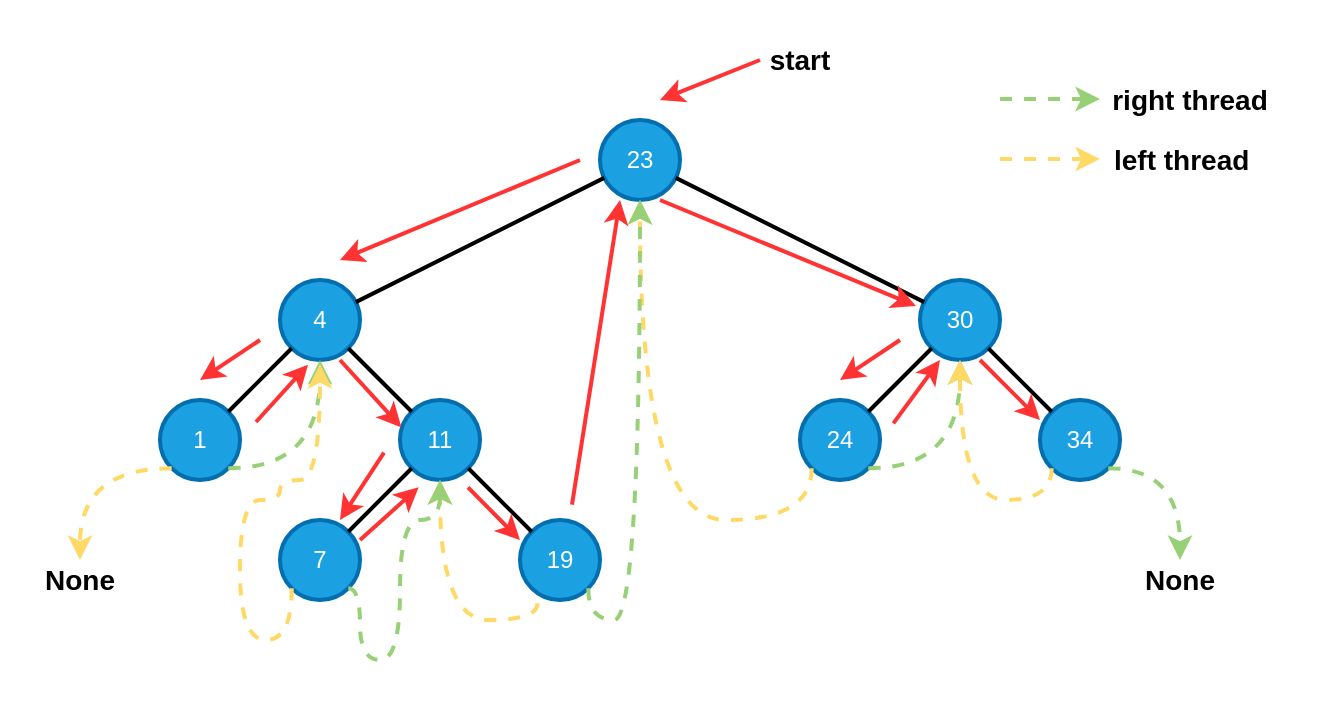 <mxfile pages="3">
    <diagram id="6hGFLwfOUW9BJ-s0fimq" name="preorder">
        <mxGraphModel dx="1300" dy="645" grid="1" gridSize="10" guides="1" tooltips="1" connect="1" arrows="1" fold="1" page="1" pageScale="1" pageWidth="827" pageHeight="1169" math="0" shadow="0">
            <root>
                <mxCell id="0"/>
                <mxCell id="1" parent="0"/>
                <mxCell id="sGiyDkPEtkX1DoTTnSUV-36" value="" style="rounded=0;whiteSpace=wrap;html=1;strokeColor=none;fillColor=#FFFFFF;" parent="1" vertex="1">
                    <mxGeometry x="20" y="40" width="660" height="360" as="geometry"/>
                </mxCell>
                <mxCell id="2" value="23" style="ellipse;whiteSpace=wrap;html=1;aspect=fixed;strokeColor=#006EAF;strokeWidth=2;fillColor=#1ba1e2;fontColor=#ffffff;" parent="1" vertex="1">
                    <mxGeometry x="320" y="100" width="40" height="40" as="geometry"/>
                </mxCell>
                <mxCell id="3" value="4&lt;span style=&quot;color: rgba(0 , 0 , 0 , 0) ; font-family: monospace ; font-size: 0px&quot;&gt;%3CmxGraphModel%3E%3Croot%3E%3CmxCell%20id%3D%220%22%2F%3E%3CmxCell%20id%3D%221%22%20parent%3D%220%22%2F%3E%3CmxCell%20id%3D%222%22%20value%3D%2223%22%20style%3D%22ellipse%3BwhiteSpace%3Dwrap%3Bhtml%3D1%3Baspect%3Dfixed%3BstrokeColor%3D%23006EAF%3BstrokeWidth%3D2%3BfillColor%3D%231ba1e2%3BfontColor%3D%23ffffff%3B%22%20vertex%3D%221%22%20parent%3D%221%22%3E%3CmxGeometry%20x%3D%22320%22%20y%3D%22120%22%20width%3D%2240%22%20height%3D%2240%22%20as%3D%22geometry%22%2F%3E%3C%2FmxCell%3E%3C%2Froot%3E%3C%2FmxGraphModel%3E&lt;/span&gt;" style="ellipse;whiteSpace=wrap;html=1;aspect=fixed;strokeColor=#006EAF;strokeWidth=2;fillColor=#1ba1e2;fontColor=#ffffff;" parent="1" vertex="1">
                    <mxGeometry x="160" y="180" width="40" height="40" as="geometry"/>
                </mxCell>
                <mxCell id="4" value="30" style="ellipse;whiteSpace=wrap;html=1;aspect=fixed;strokeColor=#006EAF;strokeWidth=2;fillColor=#1ba1e2;fontColor=#ffffff;" parent="1" vertex="1">
                    <mxGeometry x="480" y="180" width="40" height="40" as="geometry"/>
                </mxCell>
                <mxCell id="5" value="1" style="ellipse;whiteSpace=wrap;html=1;aspect=fixed;strokeColor=#006EAF;strokeWidth=2;fillColor=#1ba1e2;fontColor=#ffffff;" parent="1" vertex="1">
                    <mxGeometry x="100" y="240" width="40" height="40" as="geometry"/>
                </mxCell>
                <mxCell id="6" value="11" style="ellipse;whiteSpace=wrap;html=1;aspect=fixed;strokeColor=#006EAF;strokeWidth=2;fillColor=#1ba1e2;fontColor=#ffffff;" parent="1" vertex="1">
                    <mxGeometry x="220" y="240" width="40" height="40" as="geometry"/>
                </mxCell>
                <mxCell id="7" value="24" style="ellipse;whiteSpace=wrap;html=1;aspect=fixed;strokeColor=#006EAF;strokeWidth=2;fillColor=#1ba1e2;fontColor=#ffffff;" parent="1" vertex="1">
                    <mxGeometry x="420" y="240" width="40" height="40" as="geometry"/>
                </mxCell>
                <mxCell id="8" value="34" style="ellipse;whiteSpace=wrap;html=1;aspect=fixed;strokeColor=#006EAF;strokeWidth=2;fillColor=#1ba1e2;fontColor=#ffffff;" parent="1" vertex="1">
                    <mxGeometry x="540" y="240" width="40" height="40" as="geometry"/>
                </mxCell>
                <mxCell id="9" value="" style="endArrow=none;html=1;strokeColor=#000000;strokeWidth=2;" parent="1" source="3" target="2" edge="1">
                    <mxGeometry width="50" height="50" relative="1" as="geometry">
                        <mxPoint x="400" y="510" as="sourcePoint"/>
                        <mxPoint x="450" y="460" as="targetPoint"/>
                    </mxGeometry>
                </mxCell>
                <mxCell id="10" value="" style="endArrow=none;html=1;strokeColor=#000000;strokeWidth=2;" parent="1" source="4" target="2" edge="1">
                    <mxGeometry width="50" height="50" relative="1" as="geometry">
                        <mxPoint x="244.142" y="195.858" as="sourcePoint"/>
                        <mxPoint x="335.858" y="144.142" as="targetPoint"/>
                    </mxGeometry>
                </mxCell>
                <mxCell id="11" value="" style="endArrow=none;html=1;strokeColor=#000000;strokeWidth=2;" parent="1" source="3" target="5" edge="1">
                    <mxGeometry width="50" height="50" relative="1" as="geometry">
                        <mxPoint x="214.142" y="205.858" as="sourcePoint"/>
                        <mxPoint x="90" y="220" as="targetPoint"/>
                    </mxGeometry>
                </mxCell>
                <mxCell id="12" value="" style="endArrow=none;html=1;strokeColor=#000000;strokeWidth=2;" parent="1" source="6" target="3" edge="1">
                    <mxGeometry width="50" height="50" relative="1" as="geometry">
                        <mxPoint x="224.142" y="215.858" as="sourcePoint"/>
                        <mxPoint x="315.858" y="164.142" as="targetPoint"/>
                    </mxGeometry>
                </mxCell>
                <mxCell id="13" value="" style="endArrow=none;html=1;strokeColor=#000000;strokeWidth=2;" parent="1" source="7" target="4" edge="1">
                    <mxGeometry width="50" height="50" relative="1" as="geometry">
                        <mxPoint x="314.142" y="225.858" as="sourcePoint"/>
                        <mxPoint x="405.858" y="174.142" as="targetPoint"/>
                    </mxGeometry>
                </mxCell>
                <mxCell id="14" value="" style="endArrow=none;html=1;strokeColor=#000000;strokeWidth=2;" parent="1" source="8" target="4" edge="1">
                    <mxGeometry width="50" height="50" relative="1" as="geometry">
                        <mxPoint x="324.142" y="235.858" as="sourcePoint"/>
                        <mxPoint x="415.858" y="184.142" as="targetPoint"/>
                    </mxGeometry>
                </mxCell>
                <mxCell id="15" value="" style="endArrow=classic;html=1;curved=1;strokeColor=#97D077;strokeWidth=2;dashed=1;exitX=1;exitY=1;exitDx=0;exitDy=0;entryX=0.5;entryY=1;entryDx=0;entryDy=0;edgeStyle=orthogonalEdgeStyle;" parent="1" source="5" target="3" edge="1">
                    <mxGeometry width="50" height="50" relative="1" as="geometry">
                        <mxPoint x="350" y="530" as="sourcePoint"/>
                        <mxPoint x="400" y="480" as="targetPoint"/>
                    </mxGeometry>
                </mxCell>
                <mxCell id="16" value="" style="endArrow=classic;html=1;curved=1;strokeColor=#97D077;strokeWidth=2;dashed=1;exitX=1;exitY=1;exitDx=0;exitDy=0;edgeStyle=orthogonalEdgeStyle;" parent="1" source="7" target="4" edge="1">
                    <mxGeometry width="50" height="50" relative="1" as="geometry">
                        <mxPoint x="244.142" y="304.142" as="sourcePoint"/>
                        <mxPoint x="290" y="250" as="targetPoint"/>
                    </mxGeometry>
                </mxCell>
                <mxCell id="17" value="" style="endArrow=classic;html=1;curved=1;strokeColor=#97D077;strokeWidth=2;dashed=1;exitX=1;exitY=1;exitDx=0;exitDy=0;edgeStyle=orthogonalEdgeStyle;entryX=0.5;entryY=0;entryDx=0;entryDy=0;" parent="1" source="8" target="18" edge="1">
                    <mxGeometry width="50" height="50" relative="1" as="geometry">
                        <mxPoint x="254.142" y="314.142" as="sourcePoint"/>
                        <mxPoint x="640" y="220" as="targetPoint"/>
                    </mxGeometry>
                </mxCell>
                <mxCell id="18" value="&lt;font color=&quot;#000000&quot; style=&quot;font-size: 14px&quot;&gt;&lt;b&gt;None&lt;/b&gt;&lt;/font&gt;" style="text;html=1;strokeColor=none;fillColor=none;align=center;verticalAlign=middle;whiteSpace=wrap;rounded=0;" parent="1" vertex="1">
                    <mxGeometry x="590" y="320" width="40" height="20" as="geometry"/>
                </mxCell>
                <mxCell id="19" value="" style="endArrow=classic;html=1;dashed=1;strokeColor=#97D077;strokeWidth=2;" parent="1" edge="1">
                    <mxGeometry width="50" height="50" relative="1" as="geometry">
                        <mxPoint x="520" y="89.5" as="sourcePoint"/>
                        <mxPoint x="570" y="89.5" as="targetPoint"/>
                    </mxGeometry>
                </mxCell>
                <mxCell id="20" value="&lt;font color=&quot;#000000&quot; style=&quot;font-size: 14px&quot;&gt;&lt;b&gt;right thread&lt;/b&gt;&lt;/font&gt;" style="text;html=1;strokeColor=none;fillColor=none;align=center;verticalAlign=middle;whiteSpace=wrap;rounded=0;" parent="1" vertex="1">
                    <mxGeometry x="570" y="80" width="90" height="20" as="geometry"/>
                </mxCell>
                <mxCell id="21" value="" style="endArrow=classic;html=1;dashed=1;strokeColor=#FFD966;strokeWidth=2;" parent="1" edge="1">
                    <mxGeometry width="50" height="50" relative="1" as="geometry">
                        <mxPoint x="520" y="119.5" as="sourcePoint"/>
                        <mxPoint x="570" y="119.5" as="targetPoint"/>
                    </mxGeometry>
                </mxCell>
                <mxCell id="22" value="&lt;font color=&quot;#000000&quot; style=&quot;font-size: 14px&quot;&gt;&lt;b&gt;left thread&lt;/b&gt;&lt;/font&gt;" style="text;html=1;strokeColor=none;fillColor=none;align=left;verticalAlign=middle;whiteSpace=wrap;rounded=0;" parent="1" vertex="1">
                    <mxGeometry x="575" y="110" width="90" height="20" as="geometry"/>
                </mxCell>
                <mxCell id="23" value="" style="endArrow=classic;html=1;curved=1;strokeColor=#FFD966;strokeWidth=2;dashed=1;exitX=0;exitY=1;exitDx=0;exitDy=0;entryX=0.5;entryY=1;entryDx=0;entryDy=0;edgeStyle=orthogonalEdgeStyle;" parent="1" source="7" target="2" edge="1">
                    <mxGeometry width="50" height="50" relative="1" as="geometry">
                        <mxPoint x="275.858" y="284.142" as="sourcePoint"/>
                        <mxPoint x="230" y="230" as="targetPoint"/>
                        <Array as="points">
                            <mxPoint x="426" y="300"/>
                            <mxPoint x="340" y="300"/>
                        </Array>
                    </mxGeometry>
                </mxCell>
                <mxCell id="24" value="" style="endArrow=classic;html=1;curved=1;strokeColor=#FFD966;strokeWidth=2;dashed=1;exitX=0;exitY=1;exitDx=0;exitDy=0;entryX=0.5;entryY=1;entryDx=0;entryDy=0;edgeStyle=orthogonalEdgeStyle;" parent="1" source="8" target="4" edge="1">
                    <mxGeometry width="50" height="50" relative="1" as="geometry">
                        <mxPoint x="325.858" y="294.142" as="sourcePoint"/>
                        <mxPoint x="280" y="240" as="targetPoint"/>
                        <Array as="points">
                            <mxPoint x="546" y="290"/>
                            <mxPoint x="500" y="290"/>
                        </Array>
                    </mxGeometry>
                </mxCell>
                <mxCell id="25" value="" style="endArrow=classic;html=1;curved=1;strokeColor=#FFD966;strokeWidth=2;dashed=1;exitX=0;exitY=1;exitDx=0;exitDy=0;edgeStyle=orthogonalEdgeStyle;entryX=0.5;entryY=0;entryDx=0;entryDy=0;" parent="1" source="5" target="26" edge="1">
                    <mxGeometry width="50" height="50" relative="1" as="geometry">
                        <mxPoint x="255.858" y="304.142" as="sourcePoint"/>
                        <mxPoint x="60" y="310" as="targetPoint"/>
                    </mxGeometry>
                </mxCell>
                <mxCell id="26" value="&lt;font color=&quot;#000000&quot; style=&quot;font-size: 14px&quot;&gt;&lt;b&gt;None&lt;/b&gt;&lt;/font&gt;" style="text;html=1;strokeColor=none;fillColor=none;align=center;verticalAlign=middle;whiteSpace=wrap;rounded=0;" parent="1" vertex="1">
                    <mxGeometry x="40" y="320" width="40" height="20" as="geometry"/>
                </mxCell>
                <mxCell id="27" value="19" style="ellipse;whiteSpace=wrap;html=1;aspect=fixed;strokeColor=#006EAF;strokeWidth=2;fillColor=#1ba1e2;fontColor=#ffffff;" parent="1" vertex="1">
                    <mxGeometry x="280" y="300" width="40" height="40" as="geometry"/>
                </mxCell>
                <mxCell id="28" value="" style="endArrow=classic;html=1;curved=1;strokeColor=#97D077;strokeWidth=2;dashed=1;exitX=1;exitY=1;exitDx=0;exitDy=0;edgeStyle=orthogonalEdgeStyle;" parent="1" source="27" edge="1">
                    <mxGeometry width="50" height="50" relative="1" as="geometry">
                        <mxPoint x="264.142" y="284.142" as="sourcePoint"/>
                        <mxPoint x="340" y="140" as="targetPoint"/>
                        <Array as="points">
                            <mxPoint x="314" y="350"/>
                            <mxPoint x="340" y="350"/>
                        </Array>
                    </mxGeometry>
                </mxCell>
                <mxCell id="29" value="" style="endArrow=classic;html=1;curved=1;strokeColor=#FFD966;strokeWidth=2;dashed=1;exitX=0.217;exitY=1.042;exitDx=0;exitDy=0;entryX=0.5;entryY=1;entryDx=0;entryDy=0;edgeStyle=orthogonalEdgeStyle;exitPerimeter=0;" parent="1" source="27" target="6" edge="1">
                    <mxGeometry width="50" height="50" relative="1" as="geometry">
                        <mxPoint x="235.858" y="284.142" as="sourcePoint"/>
                        <mxPoint x="190" y="230" as="targetPoint"/>
                        <Array as="points">
                            <mxPoint x="289" y="350"/>
                            <mxPoint x="240" y="350"/>
                        </Array>
                    </mxGeometry>
                </mxCell>
                <mxCell id="30" value="" style="endArrow=none;html=1;strokeColor=#000000;strokeWidth=2;" parent="1" source="6" target="27" edge="1">
                    <mxGeometry width="50" height="50" relative="1" as="geometry">
                        <mxPoint x="235.858" y="255.858" as="sourcePoint"/>
                        <mxPoint x="204.142" y="224.142" as="targetPoint"/>
                    </mxGeometry>
                </mxCell>
                <mxCell id="31" value="7" style="ellipse;whiteSpace=wrap;html=1;aspect=fixed;strokeColor=#006EAF;strokeWidth=2;fillColor=#1ba1e2;fontColor=#ffffff;" parent="1" vertex="1">
                    <mxGeometry x="160" y="300" width="40" height="40" as="geometry"/>
                </mxCell>
                <mxCell id="32" value="" style="endArrow=classic;html=1;curved=1;strokeColor=#FFD966;strokeWidth=2;dashed=1;exitX=0;exitY=1;exitDx=0;exitDy=0;edgeStyle=orthogonalEdgeStyle;" parent="1" source="31" edge="1">
                    <mxGeometry width="50" height="50" relative="1" as="geometry">
                        <mxPoint x="288.68" y="341.68" as="sourcePoint"/>
                        <mxPoint x="180" y="222" as="targetPoint"/>
                        <Array as="points">
                            <mxPoint x="166" y="360"/>
                            <mxPoint x="140" y="360"/>
                            <mxPoint x="140" y="290"/>
                            <mxPoint x="160" y="290"/>
                            <mxPoint x="160" y="280"/>
                            <mxPoint x="180" y="280"/>
                        </Array>
                    </mxGeometry>
                </mxCell>
                <mxCell id="33" value="" style="endArrow=classic;html=1;curved=1;strokeColor=#97D077;strokeWidth=2;dashed=1;exitX=1;exitY=1;exitDx=0;exitDy=0;edgeStyle=orthogonalEdgeStyle;entryX=0.5;entryY=1;entryDx=0;entryDy=0;" parent="1" source="31" target="6" edge="1">
                    <mxGeometry width="50" height="50" relative="1" as="geometry">
                        <mxPoint x="314.142" y="334.142" as="sourcePoint"/>
                        <mxPoint x="350" y="150" as="targetPoint"/>
                        <Array as="points">
                            <mxPoint x="200" y="334"/>
                            <mxPoint x="200" y="370"/>
                            <mxPoint x="220" y="370"/>
                            <mxPoint x="220" y="300"/>
                            <mxPoint x="240" y="300"/>
                        </Array>
                    </mxGeometry>
                </mxCell>
                <mxCell id="34" value="" style="endArrow=none;html=1;strokeColor=#000000;strokeWidth=2;" parent="1" source="6" target="31" edge="1">
                    <mxGeometry width="50" height="50" relative="1" as="geometry">
                        <mxPoint x="200" y="270" as="sourcePoint"/>
                        <mxPoint x="204.142" y="224.142" as="targetPoint"/>
                    </mxGeometry>
                </mxCell>
                <mxCell id="35" value="" style="endArrow=classic;html=1;strokeColor=#FF3333;strokeWidth=2;exitX=0;exitY=0.5;exitDx=0;exitDy=0;" parent="1" source="36" edge="1">
                    <mxGeometry width="50" height="50" relative="1" as="geometry">
                        <mxPoint x="390" y="70" as="sourcePoint"/>
                        <mxPoint x="350" y="90" as="targetPoint"/>
                    </mxGeometry>
                </mxCell>
                <mxCell id="36" value="&lt;font color=&quot;#000000&quot; style=&quot;font-size: 14px&quot;&gt;&lt;b&gt;start&lt;/b&gt;&lt;/font&gt;" style="text;html=1;strokeColor=none;fillColor=none;align=center;verticalAlign=middle;whiteSpace=wrap;rounded=0;" parent="1" vertex="1">
                    <mxGeometry x="400" y="60" width="40" height="20" as="geometry"/>
                </mxCell>
                <mxCell id="7HwnwfmsnIQoOUfA2xQv-36" value="" style="endArrow=classic;html=1;strokeColor=#FF3333;strokeWidth=2;" parent="1" edge="1">
                    <mxGeometry width="50" height="50" relative="1" as="geometry">
                        <mxPoint x="310" y="120" as="sourcePoint"/>
                        <mxPoint x="190" y="170" as="targetPoint"/>
                    </mxGeometry>
                </mxCell>
                <mxCell id="7HwnwfmsnIQoOUfA2xQv-37" value="" style="endArrow=classic;html=1;strokeColor=#FF3333;strokeWidth=2;" parent="1" edge="1">
                    <mxGeometry width="50" height="50" relative="1" as="geometry">
                        <mxPoint x="150" y="210" as="sourcePoint"/>
                        <mxPoint x="120" y="230" as="targetPoint"/>
                    </mxGeometry>
                </mxCell>
                <mxCell id="7HwnwfmsnIQoOUfA2xQv-38" value="" style="endArrow=classic;html=1;strokeColor=#FF3333;strokeWidth=2;exitX=1.2;exitY=0.275;exitDx=0;exitDy=0;exitPerimeter=0;entryX=0.35;entryY=1.058;entryDx=0;entryDy=0;entryPerimeter=0;" parent="1" source="5" target="3" edge="1">
                    <mxGeometry width="50" height="50" relative="1" as="geometry">
                        <mxPoint x="160" y="220" as="sourcePoint"/>
                        <mxPoint x="130" y="240" as="targetPoint"/>
                    </mxGeometry>
                </mxCell>
                <mxCell id="7HwnwfmsnIQoOUfA2xQv-39" value="" style="endArrow=classic;html=1;strokeColor=#FF3333;strokeWidth=2;entryX=0.017;entryY=0.342;entryDx=0;entryDy=0;entryPerimeter=0;" parent="1" target="6" edge="1">
                    <mxGeometry width="50" height="50" relative="1" as="geometry">
                        <mxPoint x="190" y="220" as="sourcePoint"/>
                        <mxPoint x="184" y="232.32" as="targetPoint"/>
                    </mxGeometry>
                </mxCell>
                <mxCell id="7HwnwfmsnIQoOUfA2xQv-40" value="" style="endArrow=classic;html=1;strokeColor=#FF3333;strokeWidth=2;exitX=-0.2;exitY=0.658;exitDx=0;exitDy=0;exitPerimeter=0;" parent="1" source="6" edge="1">
                    <mxGeometry width="50" height="50" relative="1" as="geometry">
                        <mxPoint x="200" y="230" as="sourcePoint"/>
                        <mxPoint x="190" y="300" as="targetPoint"/>
                    </mxGeometry>
                </mxCell>
                <mxCell id="7HwnwfmsnIQoOUfA2xQv-41" value="" style="endArrow=classic;html=1;strokeColor=#FF3333;strokeWidth=2;entryX=0.233;entryY=1.092;entryDx=0;entryDy=0;entryPerimeter=0;" parent="1" target="6" edge="1">
                    <mxGeometry width="50" height="50" relative="1" as="geometry">
                        <mxPoint x="200" y="310" as="sourcePoint"/>
                        <mxPoint x="240.68" y="273.68" as="targetPoint"/>
                    </mxGeometry>
                </mxCell>
                <mxCell id="7HwnwfmsnIQoOUfA2xQv-42" value="" style="endArrow=classic;html=1;strokeColor=#FF3333;strokeWidth=2;exitX=0.85;exitY=1.092;exitDx=0;exitDy=0;exitPerimeter=0;" parent="1" source="6" edge="1">
                    <mxGeometry width="50" height="50" relative="1" as="geometry">
                        <mxPoint x="210" y="320" as="sourcePoint"/>
                        <mxPoint x="280" y="310" as="targetPoint"/>
                    </mxGeometry>
                </mxCell>
                <mxCell id="7HwnwfmsnIQoOUfA2xQv-43" value="" style="endArrow=classic;html=1;strokeColor=#FF3333;strokeWidth=2;exitX=0.65;exitY=-0.192;exitDx=0;exitDy=0;exitPerimeter=0;" parent="1" source="27" edge="1">
                    <mxGeometry width="50" height="50" relative="1" as="geometry">
                        <mxPoint x="264" y="293.68" as="sourcePoint"/>
                        <mxPoint x="330" y="140" as="targetPoint"/>
                    </mxGeometry>
                </mxCell>
                <mxCell id="7HwnwfmsnIQoOUfA2xQv-44" value="" style="endArrow=classic;html=1;strokeColor=#FF3333;strokeWidth=2;entryX=-0.05;entryY=0.325;entryDx=0;entryDy=0;entryPerimeter=0;" parent="1" target="4" edge="1">
                    <mxGeometry width="50" height="50" relative="1" as="geometry">
                        <mxPoint x="350" y="140" as="sourcePoint"/>
                        <mxPoint x="340" y="150" as="targetPoint"/>
                    </mxGeometry>
                </mxCell>
                <mxCell id="7HwnwfmsnIQoOUfA2xQv-45" value="" style="endArrow=classic;html=1;strokeColor=#FF3333;strokeWidth=2;" parent="1" edge="1">
                    <mxGeometry width="50" height="50" relative="1" as="geometry">
                        <mxPoint x="470" y="210" as="sourcePoint"/>
                        <mxPoint x="440" y="230" as="targetPoint"/>
                    </mxGeometry>
                </mxCell>
                <mxCell id="7HwnwfmsnIQoOUfA2xQv-46" value="" style="endArrow=classic;html=1;strokeColor=#FF3333;strokeWidth=2;exitX=1.167;exitY=0.292;exitDx=0;exitDy=0;exitPerimeter=0;" parent="1" source="7" edge="1">
                    <mxGeometry width="50" height="50" relative="1" as="geometry">
                        <mxPoint x="480" y="220" as="sourcePoint"/>
                        <mxPoint x="490" y="220" as="targetPoint"/>
                    </mxGeometry>
                </mxCell>
                <mxCell id="7HwnwfmsnIQoOUfA2xQv-47" value="" style="endArrow=classic;html=1;strokeColor=#FF3333;strokeWidth=2;" parent="1" edge="1">
                    <mxGeometry width="50" height="50" relative="1" as="geometry">
                        <mxPoint x="510" y="220" as="sourcePoint"/>
                        <mxPoint x="540" y="250" as="targetPoint"/>
                    </mxGeometry>
                </mxCell>
            </root>
        </mxGraphModel>
    </diagram>
    <diagram name="inorder" id="0YDMeE4fyLr2jHWQd76C">
        <mxGraphModel dx="1300" dy="645" grid="1" gridSize="10" guides="1" tooltips="1" connect="1" arrows="1" fold="1" page="1" pageScale="1" pageWidth="827" pageHeight="1169" math="0" shadow="0">
            <root>
                <mxCell id="OgeorejNmei4PzHGlxYu-0"/>
                <mxCell id="OgeorejNmei4PzHGlxYu-1" parent="OgeorejNmei4PzHGlxYu-0"/>
                <mxCell id="-o_-FGBcLicv71w04xkj-0" value="" style="rounded=0;whiteSpace=wrap;html=1;strokeColor=none;fillColor=#FFFFFF;" parent="OgeorejNmei4PzHGlxYu-1" vertex="1">
                    <mxGeometry x="20" y="40" width="660" height="360" as="geometry"/>
                </mxCell>
                <mxCell id="OgeorejNmei4PzHGlxYu-2" value="23" style="ellipse;whiteSpace=wrap;html=1;aspect=fixed;strokeColor=#006EAF;strokeWidth=2;fillColor=#1ba1e2;fontColor=#ffffff;" parent="OgeorejNmei4PzHGlxYu-1" vertex="1">
                    <mxGeometry x="320" y="100" width="40" height="40" as="geometry"/>
                </mxCell>
                <mxCell id="OgeorejNmei4PzHGlxYu-3" value="4&lt;span style=&quot;color: rgba(0 , 0 , 0 , 0) ; font-family: monospace ; font-size: 0px&quot;&gt;%3CmxGraphModel%3E%3Croot%3E%3CmxCell%20id%3D%220%22%2F%3E%3CmxCell%20id%3D%221%22%20parent%3D%220%22%2F%3E%3CmxCell%20id%3D%222%22%20value%3D%2223%22%20style%3D%22ellipse%3BwhiteSpace%3Dwrap%3Bhtml%3D1%3Baspect%3Dfixed%3BstrokeColor%3D%23006EAF%3BstrokeWidth%3D2%3BfillColor%3D%231ba1e2%3BfontColor%3D%23ffffff%3B%22%20vertex%3D%221%22%20parent%3D%221%22%3E%3CmxGeometry%20x%3D%22320%22%20y%3D%22120%22%20width%3D%2240%22%20height%3D%2240%22%20as%3D%22geometry%22%2F%3E%3C%2FmxCell%3E%3C%2Froot%3E%3C%2FmxGraphModel%3E&lt;/span&gt;" style="ellipse;whiteSpace=wrap;html=1;aspect=fixed;strokeColor=#006EAF;strokeWidth=2;fillColor=#1ba1e2;fontColor=#ffffff;" parent="OgeorejNmei4PzHGlxYu-1" vertex="1">
                    <mxGeometry x="160" y="180" width="40" height="40" as="geometry"/>
                </mxCell>
                <mxCell id="OgeorejNmei4PzHGlxYu-4" value="30" style="ellipse;whiteSpace=wrap;html=1;aspect=fixed;strokeColor=#006EAF;strokeWidth=2;fillColor=#1ba1e2;fontColor=#ffffff;" parent="OgeorejNmei4PzHGlxYu-1" vertex="1">
                    <mxGeometry x="480" y="180" width="40" height="40" as="geometry"/>
                </mxCell>
                <mxCell id="OgeorejNmei4PzHGlxYu-5" value="1" style="ellipse;whiteSpace=wrap;html=1;aspect=fixed;strokeColor=#006EAF;strokeWidth=2;fillColor=#1ba1e2;fontColor=#ffffff;" parent="OgeorejNmei4PzHGlxYu-1" vertex="1">
                    <mxGeometry x="100" y="240" width="40" height="40" as="geometry"/>
                </mxCell>
                <mxCell id="OgeorejNmei4PzHGlxYu-6" value="11" style="ellipse;whiteSpace=wrap;html=1;aspect=fixed;strokeColor=#006EAF;strokeWidth=2;fillColor=#1ba1e2;fontColor=#ffffff;" parent="OgeorejNmei4PzHGlxYu-1" vertex="1">
                    <mxGeometry x="220" y="240" width="40" height="40" as="geometry"/>
                </mxCell>
                <mxCell id="OgeorejNmei4PzHGlxYu-7" value="24" style="ellipse;whiteSpace=wrap;html=1;aspect=fixed;strokeColor=#006EAF;strokeWidth=2;fillColor=#1ba1e2;fontColor=#ffffff;" parent="OgeorejNmei4PzHGlxYu-1" vertex="1">
                    <mxGeometry x="420" y="240" width="40" height="40" as="geometry"/>
                </mxCell>
                <mxCell id="OgeorejNmei4PzHGlxYu-8" value="34" style="ellipse;whiteSpace=wrap;html=1;aspect=fixed;strokeColor=#006EAF;strokeWidth=2;fillColor=#1ba1e2;fontColor=#ffffff;" parent="OgeorejNmei4PzHGlxYu-1" vertex="1">
                    <mxGeometry x="540" y="240" width="40" height="40" as="geometry"/>
                </mxCell>
                <mxCell id="OgeorejNmei4PzHGlxYu-9" value="" style="endArrow=none;html=1;strokeColor=#000000;strokeWidth=2;" parent="OgeorejNmei4PzHGlxYu-1" source="OgeorejNmei4PzHGlxYu-3" target="OgeorejNmei4PzHGlxYu-2" edge="1">
                    <mxGeometry width="50" height="50" relative="1" as="geometry">
                        <mxPoint x="400" y="510" as="sourcePoint"/>
                        <mxPoint x="450" y="460" as="targetPoint"/>
                    </mxGeometry>
                </mxCell>
                <mxCell id="OgeorejNmei4PzHGlxYu-10" value="" style="endArrow=none;html=1;strokeColor=#000000;strokeWidth=2;" parent="OgeorejNmei4PzHGlxYu-1" source="OgeorejNmei4PzHGlxYu-4" target="OgeorejNmei4PzHGlxYu-2" edge="1">
                    <mxGeometry width="50" height="50" relative="1" as="geometry">
                        <mxPoint x="244.142" y="195.858" as="sourcePoint"/>
                        <mxPoint x="335.858" y="144.142" as="targetPoint"/>
                    </mxGeometry>
                </mxCell>
                <mxCell id="OgeorejNmei4PzHGlxYu-11" value="" style="endArrow=none;html=1;strokeColor=#000000;strokeWidth=2;exitX=0;exitY=1;exitDx=0;exitDy=0;entryX=1;entryY=0;entryDx=0;entryDy=0;" parent="OgeorejNmei4PzHGlxYu-1" source="OgeorejNmei4PzHGlxYu-3" target="OgeorejNmei4PzHGlxYu-5" edge="1">
                    <mxGeometry width="50" height="50" relative="1" as="geometry">
                        <mxPoint x="214.142" y="205.858" as="sourcePoint"/>
                        <mxPoint x="90" y="220" as="targetPoint"/>
                    </mxGeometry>
                </mxCell>
                <mxCell id="OgeorejNmei4PzHGlxYu-12" value="" style="endArrow=none;html=1;strokeColor=#000000;strokeWidth=2;entryX=1;entryY=1;entryDx=0;entryDy=0;exitX=0;exitY=0;exitDx=0;exitDy=0;" parent="OgeorejNmei4PzHGlxYu-1" source="OgeorejNmei4PzHGlxYu-6" target="OgeorejNmei4PzHGlxYu-3" edge="1">
                    <mxGeometry width="50" height="50" relative="1" as="geometry">
                        <mxPoint x="224.142" y="215.858" as="sourcePoint"/>
                        <mxPoint x="315.858" y="164.142" as="targetPoint"/>
                    </mxGeometry>
                </mxCell>
                <mxCell id="OgeorejNmei4PzHGlxYu-13" value="" style="endArrow=none;html=1;strokeColor=#000000;strokeWidth=2;" parent="OgeorejNmei4PzHGlxYu-1" source="OgeorejNmei4PzHGlxYu-7" target="OgeorejNmei4PzHGlxYu-4" edge="1">
                    <mxGeometry width="50" height="50" relative="1" as="geometry">
                        <mxPoint x="314.142" y="225.858" as="sourcePoint"/>
                        <mxPoint x="405.858" y="174.142" as="targetPoint"/>
                    </mxGeometry>
                </mxCell>
                <mxCell id="OgeorejNmei4PzHGlxYu-14" value="" style="endArrow=none;html=1;strokeColor=#000000;strokeWidth=2;" parent="OgeorejNmei4PzHGlxYu-1" source="OgeorejNmei4PzHGlxYu-8" target="OgeorejNmei4PzHGlxYu-4" edge="1">
                    <mxGeometry width="50" height="50" relative="1" as="geometry">
                        <mxPoint x="324.142" y="235.858" as="sourcePoint"/>
                        <mxPoint x="415.858" y="184.142" as="targetPoint"/>
                    </mxGeometry>
                </mxCell>
                <mxCell id="OgeorejNmei4PzHGlxYu-15" value="" style="endArrow=classic;html=1;curved=1;strokeColor=#97D077;strokeWidth=2;dashed=1;exitX=1;exitY=1;exitDx=0;exitDy=0;entryX=0.5;entryY=1;entryDx=0;entryDy=0;edgeStyle=orthogonalEdgeStyle;" parent="OgeorejNmei4PzHGlxYu-1" source="OgeorejNmei4PzHGlxYu-5" target="OgeorejNmei4PzHGlxYu-3" edge="1">
                    <mxGeometry width="50" height="50" relative="1" as="geometry">
                        <mxPoint x="350" y="530" as="sourcePoint"/>
                        <mxPoint x="400" y="480" as="targetPoint"/>
                    </mxGeometry>
                </mxCell>
                <mxCell id="OgeorejNmei4PzHGlxYu-16" value="" style="endArrow=classic;html=1;curved=1;strokeColor=#97D077;strokeWidth=2;dashed=1;exitX=1;exitY=1;exitDx=0;exitDy=0;edgeStyle=orthogonalEdgeStyle;" parent="OgeorejNmei4PzHGlxYu-1" source="OgeorejNmei4PzHGlxYu-7" target="OgeorejNmei4PzHGlxYu-4" edge="1">
                    <mxGeometry width="50" height="50" relative="1" as="geometry">
                        <mxPoint x="244.142" y="304.142" as="sourcePoint"/>
                        <mxPoint x="290" y="250" as="targetPoint"/>
                    </mxGeometry>
                </mxCell>
                <mxCell id="OgeorejNmei4PzHGlxYu-17" value="" style="endArrow=classic;html=1;curved=1;strokeColor=#97D077;strokeWidth=2;dashed=1;exitX=1;exitY=1;exitDx=0;exitDy=0;edgeStyle=orthogonalEdgeStyle;entryX=0.5;entryY=0;entryDx=0;entryDy=0;" parent="OgeorejNmei4PzHGlxYu-1" source="OgeorejNmei4PzHGlxYu-8" target="OgeorejNmei4PzHGlxYu-18" edge="1">
                    <mxGeometry width="50" height="50" relative="1" as="geometry">
                        <mxPoint x="254.142" y="314.142" as="sourcePoint"/>
                        <mxPoint x="640" y="220" as="targetPoint"/>
                    </mxGeometry>
                </mxCell>
                <mxCell id="OgeorejNmei4PzHGlxYu-18" value="&lt;font color=&quot;#000000&quot; style=&quot;font-size: 14px&quot;&gt;&lt;b&gt;None&lt;/b&gt;&lt;/font&gt;" style="text;html=1;strokeColor=none;fillColor=none;align=center;verticalAlign=middle;whiteSpace=wrap;rounded=0;" parent="OgeorejNmei4PzHGlxYu-1" vertex="1">
                    <mxGeometry x="590" y="320" width="40" height="20" as="geometry"/>
                </mxCell>
                <mxCell id="OgeorejNmei4PzHGlxYu-19" value="" style="endArrow=classic;html=1;dashed=1;strokeColor=#97D077;strokeWidth=2;" parent="OgeorejNmei4PzHGlxYu-1" edge="1">
                    <mxGeometry width="50" height="50" relative="1" as="geometry">
                        <mxPoint x="520" y="89.5" as="sourcePoint"/>
                        <mxPoint x="570" y="89.5" as="targetPoint"/>
                    </mxGeometry>
                </mxCell>
                <mxCell id="OgeorejNmei4PzHGlxYu-20" value="&lt;font color=&quot;#000000&quot; style=&quot;font-size: 14px&quot;&gt;&lt;b&gt;right thread&lt;/b&gt;&lt;/font&gt;" style="text;html=1;strokeColor=none;fillColor=none;align=center;verticalAlign=middle;whiteSpace=wrap;rounded=0;" parent="OgeorejNmei4PzHGlxYu-1" vertex="1">
                    <mxGeometry x="570" y="80" width="90" height="20" as="geometry"/>
                </mxCell>
                <mxCell id="OgeorejNmei4PzHGlxYu-21" value="" style="endArrow=classic;html=1;dashed=1;strokeColor=#FFD966;strokeWidth=2;" parent="OgeorejNmei4PzHGlxYu-1" edge="1">
                    <mxGeometry width="50" height="50" relative="1" as="geometry">
                        <mxPoint x="520" y="119.5" as="sourcePoint"/>
                        <mxPoint x="570" y="119.5" as="targetPoint"/>
                    </mxGeometry>
                </mxCell>
                <mxCell id="OgeorejNmei4PzHGlxYu-22" value="&lt;font color=&quot;#000000&quot; style=&quot;font-size: 14px&quot;&gt;&lt;b&gt;left thread&lt;/b&gt;&lt;/font&gt;" style="text;html=1;strokeColor=none;fillColor=none;align=left;verticalAlign=middle;whiteSpace=wrap;rounded=0;" parent="OgeorejNmei4PzHGlxYu-1" vertex="1">
                    <mxGeometry x="575" y="110" width="90" height="20" as="geometry"/>
                </mxCell>
                <mxCell id="OgeorejNmei4PzHGlxYu-23" value="" style="endArrow=classic;html=1;curved=1;strokeColor=#FFD966;strokeWidth=2;dashed=1;exitX=0;exitY=1;exitDx=0;exitDy=0;entryX=0.5;entryY=1;entryDx=0;entryDy=0;edgeStyle=orthogonalEdgeStyle;" parent="OgeorejNmei4PzHGlxYu-1" source="OgeorejNmei4PzHGlxYu-7" target="OgeorejNmei4PzHGlxYu-2" edge="1">
                    <mxGeometry width="50" height="50" relative="1" as="geometry">
                        <mxPoint x="275.858" y="284.142" as="sourcePoint"/>
                        <mxPoint x="230" y="230" as="targetPoint"/>
                        <Array as="points">
                            <mxPoint x="426" y="300"/>
                            <mxPoint x="340" y="300"/>
                        </Array>
                    </mxGeometry>
                </mxCell>
                <mxCell id="OgeorejNmei4PzHGlxYu-24" value="" style="endArrow=classic;html=1;curved=1;strokeColor=#FFD966;strokeWidth=2;dashed=1;exitX=0;exitY=1;exitDx=0;exitDy=0;entryX=0.5;entryY=1;entryDx=0;entryDy=0;edgeStyle=orthogonalEdgeStyle;" parent="OgeorejNmei4PzHGlxYu-1" source="OgeorejNmei4PzHGlxYu-8" target="OgeorejNmei4PzHGlxYu-4" edge="1">
                    <mxGeometry width="50" height="50" relative="1" as="geometry">
                        <mxPoint x="325.858" y="294.142" as="sourcePoint"/>
                        <mxPoint x="280" y="240" as="targetPoint"/>
                        <Array as="points">
                            <mxPoint x="546" y="290"/>
                            <mxPoint x="500" y="290"/>
                        </Array>
                    </mxGeometry>
                </mxCell>
                <mxCell id="OgeorejNmei4PzHGlxYu-25" value="" style="endArrow=classic;html=1;curved=1;strokeColor=#FFD966;strokeWidth=2;dashed=1;exitX=0;exitY=1;exitDx=0;exitDy=0;edgeStyle=orthogonalEdgeStyle;entryX=0.5;entryY=0;entryDx=0;entryDy=0;" parent="OgeorejNmei4PzHGlxYu-1" source="OgeorejNmei4PzHGlxYu-5" target="OgeorejNmei4PzHGlxYu-26" edge="1">
                    <mxGeometry width="50" height="50" relative="1" as="geometry">
                        <mxPoint x="255.858" y="304.142" as="sourcePoint"/>
                        <mxPoint x="60" y="310" as="targetPoint"/>
                    </mxGeometry>
                </mxCell>
                <mxCell id="OgeorejNmei4PzHGlxYu-26" value="&lt;font color=&quot;#000000&quot; style=&quot;font-size: 14px&quot;&gt;&lt;b&gt;None&lt;/b&gt;&lt;/font&gt;" style="text;html=1;strokeColor=none;fillColor=none;align=center;verticalAlign=middle;whiteSpace=wrap;rounded=0;" parent="OgeorejNmei4PzHGlxYu-1" vertex="1">
                    <mxGeometry x="40" y="320" width="40" height="20" as="geometry"/>
                </mxCell>
                <mxCell id="OgeorejNmei4PzHGlxYu-27" value="19" style="ellipse;whiteSpace=wrap;html=1;aspect=fixed;strokeColor=#006EAF;strokeWidth=2;fillColor=#1ba1e2;fontColor=#ffffff;" parent="OgeorejNmei4PzHGlxYu-1" vertex="1">
                    <mxGeometry x="280" y="300" width="40" height="40" as="geometry"/>
                </mxCell>
                <mxCell id="OgeorejNmei4PzHGlxYu-28" value="" style="endArrow=classic;html=1;curved=1;strokeColor=#97D077;strokeWidth=2;dashed=1;exitX=1;exitY=1;exitDx=0;exitDy=0;edgeStyle=orthogonalEdgeStyle;" parent="OgeorejNmei4PzHGlxYu-1" source="OgeorejNmei4PzHGlxYu-27" edge="1">
                    <mxGeometry width="50" height="50" relative="1" as="geometry">
                        <mxPoint x="264.142" y="284.142" as="sourcePoint"/>
                        <mxPoint x="340" y="140" as="targetPoint"/>
                        <Array as="points">
                            <mxPoint x="314" y="350"/>
                            <mxPoint x="340" y="350"/>
                        </Array>
                    </mxGeometry>
                </mxCell>
                <mxCell id="OgeorejNmei4PzHGlxYu-29" value="" style="endArrow=classic;html=1;curved=1;strokeColor=#FFD966;strokeWidth=2;dashed=1;exitX=0.217;exitY=1.042;exitDx=0;exitDy=0;entryX=0.5;entryY=1;entryDx=0;entryDy=0;edgeStyle=orthogonalEdgeStyle;exitPerimeter=0;" parent="OgeorejNmei4PzHGlxYu-1" source="OgeorejNmei4PzHGlxYu-27" target="OgeorejNmei4PzHGlxYu-6" edge="1">
                    <mxGeometry width="50" height="50" relative="1" as="geometry">
                        <mxPoint x="235.858" y="284.142" as="sourcePoint"/>
                        <mxPoint x="190" y="230" as="targetPoint"/>
                        <Array as="points">
                            <mxPoint x="289" y="350"/>
                            <mxPoint x="240" y="350"/>
                        </Array>
                    </mxGeometry>
                </mxCell>
                <mxCell id="OgeorejNmei4PzHGlxYu-30" value="" style="endArrow=none;html=1;strokeColor=#000000;strokeWidth=2;" parent="OgeorejNmei4PzHGlxYu-1" source="OgeorejNmei4PzHGlxYu-6" target="OgeorejNmei4PzHGlxYu-27" edge="1">
                    <mxGeometry width="50" height="50" relative="1" as="geometry">
                        <mxPoint x="235.858" y="255.858" as="sourcePoint"/>
                        <mxPoint x="204.142" y="224.142" as="targetPoint"/>
                    </mxGeometry>
                </mxCell>
                <mxCell id="OgeorejNmei4PzHGlxYu-31" value="7" style="ellipse;whiteSpace=wrap;html=1;aspect=fixed;strokeColor=#006EAF;strokeWidth=2;fillColor=#1ba1e2;fontColor=#ffffff;" parent="OgeorejNmei4PzHGlxYu-1" vertex="1">
                    <mxGeometry x="160" y="300" width="40" height="40" as="geometry"/>
                </mxCell>
                <mxCell id="OgeorejNmei4PzHGlxYu-32" value="" style="endArrow=classic;html=1;curved=1;strokeColor=#FFD966;strokeWidth=2;dashed=1;exitX=0;exitY=1;exitDx=0;exitDy=0;edgeStyle=orthogonalEdgeStyle;" parent="OgeorejNmei4PzHGlxYu-1" source="OgeorejNmei4PzHGlxYu-31" edge="1">
                    <mxGeometry width="50" height="50" relative="1" as="geometry">
                        <mxPoint x="288.68" y="341.68" as="sourcePoint"/>
                        <mxPoint x="180" y="222" as="targetPoint"/>
                        <Array as="points">
                            <mxPoint x="166" y="360"/>
                            <mxPoint x="140" y="360"/>
                            <mxPoint x="140" y="290"/>
                            <mxPoint x="160" y="290"/>
                            <mxPoint x="160" y="280"/>
                            <mxPoint x="180" y="280"/>
                        </Array>
                    </mxGeometry>
                </mxCell>
                <mxCell id="OgeorejNmei4PzHGlxYu-33" value="" style="endArrow=classic;html=1;curved=1;strokeColor=#97D077;strokeWidth=2;dashed=1;exitX=1;exitY=1;exitDx=0;exitDy=0;edgeStyle=orthogonalEdgeStyle;entryX=0.5;entryY=1;entryDx=0;entryDy=0;" parent="OgeorejNmei4PzHGlxYu-1" source="OgeorejNmei4PzHGlxYu-31" target="OgeorejNmei4PzHGlxYu-6" edge="1">
                    <mxGeometry width="50" height="50" relative="1" as="geometry">
                        <mxPoint x="314.142" y="334.142" as="sourcePoint"/>
                        <mxPoint x="350" y="150" as="targetPoint"/>
                        <Array as="points">
                            <mxPoint x="200" y="334"/>
                            <mxPoint x="200" y="370"/>
                            <mxPoint x="220" y="370"/>
                            <mxPoint x="220" y="300"/>
                            <mxPoint x="240" y="300"/>
                        </Array>
                    </mxGeometry>
                </mxCell>
                <mxCell id="OgeorejNmei4PzHGlxYu-34" value="" style="endArrow=none;html=1;strokeColor=#000000;strokeWidth=2;" parent="OgeorejNmei4PzHGlxYu-1" source="OgeorejNmei4PzHGlxYu-6" target="OgeorejNmei4PzHGlxYu-31" edge="1">
                    <mxGeometry width="50" height="50" relative="1" as="geometry">
                        <mxPoint x="200" y="270" as="sourcePoint"/>
                        <mxPoint x="204.142" y="224.142" as="targetPoint"/>
                    </mxGeometry>
                </mxCell>
                <mxCell id="OgeorejNmei4PzHGlxYu-35" value="" style="endArrow=classic;html=1;strokeColor=#FF3333;strokeWidth=2;exitX=0.5;exitY=1;exitDx=0;exitDy=0;entryX=0.083;entryY=-0.075;entryDx=0;entryDy=0;entryPerimeter=0;" parent="OgeorejNmei4PzHGlxYu-1" source="OgeorejNmei4PzHGlxYu-36" target="OgeorejNmei4PzHGlxYu-5" edge="1">
                    <mxGeometry width="50" height="50" relative="1" as="geometry">
                        <mxPoint x="390" y="70" as="sourcePoint"/>
                        <mxPoint x="350" y="90" as="targetPoint"/>
                    </mxGeometry>
                </mxCell>
                <mxCell id="OgeorejNmei4PzHGlxYu-36" value="&lt;font color=&quot;#000000&quot; style=&quot;font-size: 14px&quot;&gt;&lt;b&gt;start&lt;/b&gt;&lt;/font&gt;" style="text;html=1;strokeColor=none;fillColor=none;align=center;verticalAlign=middle;whiteSpace=wrap;rounded=0;" parent="OgeorejNmei4PzHGlxYu-1" vertex="1">
                    <mxGeometry x="40" y="190" width="40" height="20" as="geometry"/>
                </mxCell>
                <mxCell id="Q9W8eXmUoLUxX_nioOZa-0" value="" style="endArrow=classic;html=1;strokeColor=#FF3333;strokeWidth=2;exitX=1.117;exitY=0.142;exitDx=0;exitDy=0;exitPerimeter=0;" parent="OgeorejNmei4PzHGlxYu-1" source="OgeorejNmei4PzHGlxYu-5" edge="1">
                    <mxGeometry width="50" height="50" relative="1" as="geometry">
                        <mxPoint x="70" y="220" as="sourcePoint"/>
                        <mxPoint x="170" y="220" as="targetPoint"/>
                    </mxGeometry>
                </mxCell>
                <mxCell id="Q9W8eXmUoLUxX_nioOZa-1" value="" style="endArrow=classic;html=1;strokeColor=#FF3333;strokeWidth=2;" parent="OgeorejNmei4PzHGlxYu-1" edge="1">
                    <mxGeometry width="50" height="50" relative="1" as="geometry">
                        <mxPoint x="190" y="220" as="sourcePoint"/>
                        <mxPoint x="180" y="290" as="targetPoint"/>
                    </mxGeometry>
                </mxCell>
                <mxCell id="Q9W8eXmUoLUxX_nioOZa-3" value="" style="endArrow=classic;html=1;strokeColor=#FF3333;strokeWidth=2;exitX=1;exitY=0.5;exitDx=0;exitDy=0;" parent="OgeorejNmei4PzHGlxYu-1" source="OgeorejNmei4PzHGlxYu-31" edge="1">
                    <mxGeometry width="50" height="50" relative="1" as="geometry">
                        <mxPoint x="200" y="230" as="sourcePoint"/>
                        <mxPoint x="230" y="280" as="targetPoint"/>
                    </mxGeometry>
                </mxCell>
                <mxCell id="Q9W8eXmUoLUxX_nioOZa-4" value="" style="endArrow=classic;html=1;strokeColor=#FF3333;strokeWidth=2;" parent="OgeorejNmei4PzHGlxYu-1" edge="1">
                    <mxGeometry width="50" height="50" relative="1" as="geometry">
                        <mxPoint x="250" y="280" as="sourcePoint"/>
                        <mxPoint x="280" y="310" as="targetPoint"/>
                    </mxGeometry>
                </mxCell>
                <mxCell id="Q9W8eXmUoLUxX_nioOZa-5" value="" style="endArrow=classic;html=1;strokeColor=#FF3333;strokeWidth=2;exitX=0.783;exitY=-0.025;exitDx=0;exitDy=0;exitPerimeter=0;" parent="OgeorejNmei4PzHGlxYu-1" source="OgeorejNmei4PzHGlxYu-27" edge="1">
                    <mxGeometry width="50" height="50" relative="1" as="geometry">
                        <mxPoint x="260" y="290" as="sourcePoint"/>
                        <mxPoint x="330" y="140" as="targetPoint"/>
                    </mxGeometry>
                </mxCell>
                <mxCell id="Q9W8eXmUoLUxX_nioOZa-6" value="" style="endArrow=classic;html=1;strokeColor=#FF3333;strokeWidth=2;entryX=0;entryY=0;entryDx=0;entryDy=0;entryPerimeter=0;" parent="OgeorejNmei4PzHGlxYu-1" target="OgeorejNmei4PzHGlxYu-7" edge="1">
                    <mxGeometry width="50" height="50" relative="1" as="geometry">
                        <mxPoint x="350" y="140" as="sourcePoint"/>
                        <mxPoint x="340" y="150" as="targetPoint"/>
                    </mxGeometry>
                </mxCell>
                <mxCell id="Q9W8eXmUoLUxX_nioOZa-7" value="" style="endArrow=classic;html=1;strokeColor=#FF3333;strokeWidth=2;exitX=1.1;exitY=0.225;exitDx=0;exitDy=0;exitPerimeter=0;" parent="OgeorejNmei4PzHGlxYu-1" source="OgeorejNmei4PzHGlxYu-7" edge="1">
                    <mxGeometry width="50" height="50" relative="1" as="geometry">
                        <mxPoint x="360" y="150" as="sourcePoint"/>
                        <mxPoint x="490" y="220" as="targetPoint"/>
                    </mxGeometry>
                </mxCell>
                <mxCell id="Q9W8eXmUoLUxX_nioOZa-8" value="" style="endArrow=classic;html=1;strokeColor=#FF3333;strokeWidth=2;" parent="OgeorejNmei4PzHGlxYu-1" edge="1">
                    <mxGeometry width="50" height="50" relative="1" as="geometry">
                        <mxPoint x="510" y="220" as="sourcePoint"/>
                        <mxPoint x="540" y="250" as="targetPoint"/>
                    </mxGeometry>
                </mxCell>
            </root>
        </mxGraphModel>
    </diagram>
    <diagram name="reverse_inorder" id="YKoDcQCDdMq9ECVn3RLY">
        <mxGraphModel dx="1300" dy="645" grid="1" gridSize="10" guides="1" tooltips="1" connect="1" arrows="1" fold="1" page="1" pageScale="1" pageWidth="827" pageHeight="1169" math="0" shadow="0">
            <root>
                <mxCell id="x5_y9wXJrpL_LHMuckPF-0"/>
                <mxCell id="x5_y9wXJrpL_LHMuckPF-1" parent="x5_y9wXJrpL_LHMuckPF-0"/>
                <mxCell id="pV7mMiwSj8ppTzHV8U16-0" value="" style="rounded=0;whiteSpace=wrap;html=1;strokeColor=none;fillColor=#FFFFFF;" parent="x5_y9wXJrpL_LHMuckPF-1" vertex="1">
                    <mxGeometry x="20" y="40" width="660" height="360" as="geometry"/>
                </mxCell>
                <mxCell id="x5_y9wXJrpL_LHMuckPF-2" value="23" style="ellipse;whiteSpace=wrap;html=1;aspect=fixed;strokeColor=#006EAF;strokeWidth=2;fillColor=#1ba1e2;fontColor=#ffffff;" parent="x5_y9wXJrpL_LHMuckPF-1" vertex="1">
                    <mxGeometry x="320" y="100" width="40" height="40" as="geometry"/>
                </mxCell>
                <mxCell id="x5_y9wXJrpL_LHMuckPF-3" value="4&lt;span style=&quot;color: rgba(0 , 0 , 0 , 0) ; font-family: monospace ; font-size: 0px&quot;&gt;%3CmxGraphModel%3E%3Croot%3E%3CmxCell%20id%3D%220%22%2F%3E%3CmxCell%20id%3D%221%22%20parent%3D%220%22%2F%3E%3CmxCell%20id%3D%222%22%20value%3D%2223%22%20style%3D%22ellipse%3BwhiteSpace%3Dwrap%3Bhtml%3D1%3Baspect%3Dfixed%3BstrokeColor%3D%23006EAF%3BstrokeWidth%3D2%3BfillColor%3D%231ba1e2%3BfontColor%3D%23ffffff%3B%22%20vertex%3D%221%22%20parent%3D%221%22%3E%3CmxGeometry%20x%3D%22320%22%20y%3D%22120%22%20width%3D%2240%22%20height%3D%2240%22%20as%3D%22geometry%22%2F%3E%3C%2FmxCell%3E%3C%2Froot%3E%3C%2FmxGraphModel%3E&lt;/span&gt;" style="ellipse;whiteSpace=wrap;html=1;aspect=fixed;strokeColor=#006EAF;strokeWidth=2;fillColor=#1ba1e2;fontColor=#ffffff;" parent="x5_y9wXJrpL_LHMuckPF-1" vertex="1">
                    <mxGeometry x="160" y="180" width="40" height="40" as="geometry"/>
                </mxCell>
                <mxCell id="x5_y9wXJrpL_LHMuckPF-4" value="30" style="ellipse;whiteSpace=wrap;html=1;aspect=fixed;strokeColor=#006EAF;strokeWidth=2;fillColor=#1ba1e2;fontColor=#ffffff;" parent="x5_y9wXJrpL_LHMuckPF-1" vertex="1">
                    <mxGeometry x="480" y="180" width="40" height="40" as="geometry"/>
                </mxCell>
                <mxCell id="x5_y9wXJrpL_LHMuckPF-5" value="1" style="ellipse;whiteSpace=wrap;html=1;aspect=fixed;strokeColor=#006EAF;strokeWidth=2;fillColor=#1ba1e2;fontColor=#ffffff;" parent="x5_y9wXJrpL_LHMuckPF-1" vertex="1">
                    <mxGeometry x="100" y="240" width="40" height="40" as="geometry"/>
                </mxCell>
                <mxCell id="x5_y9wXJrpL_LHMuckPF-6" value="11" style="ellipse;whiteSpace=wrap;html=1;aspect=fixed;strokeColor=#006EAF;strokeWidth=2;fillColor=#1ba1e2;fontColor=#ffffff;" parent="x5_y9wXJrpL_LHMuckPF-1" vertex="1">
                    <mxGeometry x="220" y="240" width="40" height="40" as="geometry"/>
                </mxCell>
                <mxCell id="x5_y9wXJrpL_LHMuckPF-7" value="24" style="ellipse;whiteSpace=wrap;html=1;aspect=fixed;strokeColor=#006EAF;strokeWidth=2;fillColor=#1ba1e2;fontColor=#ffffff;" parent="x5_y9wXJrpL_LHMuckPF-1" vertex="1">
                    <mxGeometry x="420" y="240" width="40" height="40" as="geometry"/>
                </mxCell>
                <mxCell id="x5_y9wXJrpL_LHMuckPF-8" value="34" style="ellipse;whiteSpace=wrap;html=1;aspect=fixed;strokeColor=#006EAF;strokeWidth=2;fillColor=#1ba1e2;fontColor=#ffffff;" parent="x5_y9wXJrpL_LHMuckPF-1" vertex="1">
                    <mxGeometry x="540" y="240" width="40" height="40" as="geometry"/>
                </mxCell>
                <mxCell id="x5_y9wXJrpL_LHMuckPF-9" value="" style="endArrow=none;html=1;strokeColor=#000000;strokeWidth=2;" parent="x5_y9wXJrpL_LHMuckPF-1" source="x5_y9wXJrpL_LHMuckPF-3" target="x5_y9wXJrpL_LHMuckPF-2" edge="1">
                    <mxGeometry width="50" height="50" relative="1" as="geometry">
                        <mxPoint x="400" y="510" as="sourcePoint"/>
                        <mxPoint x="450" y="460" as="targetPoint"/>
                    </mxGeometry>
                </mxCell>
                <mxCell id="x5_y9wXJrpL_LHMuckPF-10" value="" style="endArrow=none;html=1;strokeColor=#000000;strokeWidth=2;exitX=0;exitY=0;exitDx=0;exitDy=0;" parent="x5_y9wXJrpL_LHMuckPF-1" source="x5_y9wXJrpL_LHMuckPF-4" target="x5_y9wXJrpL_LHMuckPF-2" edge="1">
                    <mxGeometry width="50" height="50" relative="1" as="geometry">
                        <mxPoint x="244.142" y="195.858" as="sourcePoint"/>
                        <mxPoint x="335.858" y="144.142" as="targetPoint"/>
                    </mxGeometry>
                </mxCell>
                <mxCell id="x5_y9wXJrpL_LHMuckPF-11" value="" style="endArrow=none;html=1;strokeColor=#000000;strokeWidth=2;" parent="x5_y9wXJrpL_LHMuckPF-1" source="x5_y9wXJrpL_LHMuckPF-3" target="x5_y9wXJrpL_LHMuckPF-5" edge="1">
                    <mxGeometry width="50" height="50" relative="1" as="geometry">
                        <mxPoint x="214.142" y="205.858" as="sourcePoint"/>
                        <mxPoint x="90" y="220" as="targetPoint"/>
                    </mxGeometry>
                </mxCell>
                <mxCell id="x5_y9wXJrpL_LHMuckPF-12" value="" style="endArrow=none;html=1;strokeColor=#000000;strokeWidth=2;" parent="x5_y9wXJrpL_LHMuckPF-1" source="x5_y9wXJrpL_LHMuckPF-6" target="x5_y9wXJrpL_LHMuckPF-3" edge="1">
                    <mxGeometry width="50" height="50" relative="1" as="geometry">
                        <mxPoint x="224.142" y="215.858" as="sourcePoint"/>
                        <mxPoint x="315.858" y="164.142" as="targetPoint"/>
                    </mxGeometry>
                </mxCell>
                <mxCell id="x5_y9wXJrpL_LHMuckPF-13" value="" style="endArrow=none;html=1;strokeColor=#000000;strokeWidth=2;" parent="x5_y9wXJrpL_LHMuckPF-1" source="x5_y9wXJrpL_LHMuckPF-7" target="x5_y9wXJrpL_LHMuckPF-4" edge="1">
                    <mxGeometry width="50" height="50" relative="1" as="geometry">
                        <mxPoint x="314.142" y="225.858" as="sourcePoint"/>
                        <mxPoint x="405.858" y="174.142" as="targetPoint"/>
                    </mxGeometry>
                </mxCell>
                <mxCell id="x5_y9wXJrpL_LHMuckPF-14" value="" style="endArrow=none;html=1;strokeColor=#000000;strokeWidth=2;" parent="x5_y9wXJrpL_LHMuckPF-1" source="x5_y9wXJrpL_LHMuckPF-8" target="x5_y9wXJrpL_LHMuckPF-4" edge="1">
                    <mxGeometry width="50" height="50" relative="1" as="geometry">
                        <mxPoint x="324.142" y="235.858" as="sourcePoint"/>
                        <mxPoint x="415.858" y="184.142" as="targetPoint"/>
                    </mxGeometry>
                </mxCell>
                <mxCell id="x5_y9wXJrpL_LHMuckPF-15" value="" style="endArrow=classic;html=1;curved=1;strokeColor=#97D077;strokeWidth=2;dashed=1;exitX=1;exitY=1;exitDx=0;exitDy=0;entryX=0.5;entryY=1;entryDx=0;entryDy=0;edgeStyle=orthogonalEdgeStyle;" parent="x5_y9wXJrpL_LHMuckPF-1" source="x5_y9wXJrpL_LHMuckPF-5" target="x5_y9wXJrpL_LHMuckPF-3" edge="1">
                    <mxGeometry width="50" height="50" relative="1" as="geometry">
                        <mxPoint x="350" y="530" as="sourcePoint"/>
                        <mxPoint x="400" y="480" as="targetPoint"/>
                    </mxGeometry>
                </mxCell>
                <mxCell id="x5_y9wXJrpL_LHMuckPF-16" value="" style="endArrow=classic;html=1;curved=1;strokeColor=#97D077;strokeWidth=2;dashed=1;exitX=1;exitY=1;exitDx=0;exitDy=0;edgeStyle=orthogonalEdgeStyle;" parent="x5_y9wXJrpL_LHMuckPF-1" source="x5_y9wXJrpL_LHMuckPF-7" target="x5_y9wXJrpL_LHMuckPF-4" edge="1">
                    <mxGeometry width="50" height="50" relative="1" as="geometry">
                        <mxPoint x="244.142" y="304.142" as="sourcePoint"/>
                        <mxPoint x="290" y="250" as="targetPoint"/>
                    </mxGeometry>
                </mxCell>
                <mxCell id="x5_y9wXJrpL_LHMuckPF-17" value="" style="endArrow=classic;html=1;curved=1;strokeColor=#97D077;strokeWidth=2;dashed=1;exitX=1;exitY=1;exitDx=0;exitDy=0;edgeStyle=orthogonalEdgeStyle;entryX=0.5;entryY=0;entryDx=0;entryDy=0;" parent="x5_y9wXJrpL_LHMuckPF-1" source="x5_y9wXJrpL_LHMuckPF-8" target="x5_y9wXJrpL_LHMuckPF-18" edge="1">
                    <mxGeometry width="50" height="50" relative="1" as="geometry">
                        <mxPoint x="254.142" y="314.142" as="sourcePoint"/>
                        <mxPoint x="640" y="220" as="targetPoint"/>
                    </mxGeometry>
                </mxCell>
                <mxCell id="x5_y9wXJrpL_LHMuckPF-18" value="&lt;font color=&quot;#000000&quot; style=&quot;font-size: 14px&quot;&gt;&lt;b&gt;None&lt;/b&gt;&lt;/font&gt;" style="text;html=1;strokeColor=none;fillColor=none;align=center;verticalAlign=middle;whiteSpace=wrap;rounded=0;" parent="x5_y9wXJrpL_LHMuckPF-1" vertex="1">
                    <mxGeometry x="590" y="320" width="40" height="20" as="geometry"/>
                </mxCell>
                <mxCell id="x5_y9wXJrpL_LHMuckPF-19" value="" style="endArrow=classic;html=1;dashed=1;strokeColor=#97D077;strokeWidth=2;" parent="x5_y9wXJrpL_LHMuckPF-1" edge="1">
                    <mxGeometry width="50" height="50" relative="1" as="geometry">
                        <mxPoint x="520" y="89.5" as="sourcePoint"/>
                        <mxPoint x="570" y="89.5" as="targetPoint"/>
                    </mxGeometry>
                </mxCell>
                <mxCell id="x5_y9wXJrpL_LHMuckPF-20" value="&lt;font color=&quot;#000000&quot; style=&quot;font-size: 14px&quot;&gt;&lt;b&gt;right thread&lt;/b&gt;&lt;/font&gt;" style="text;html=1;strokeColor=none;fillColor=none;align=center;verticalAlign=middle;whiteSpace=wrap;rounded=0;" parent="x5_y9wXJrpL_LHMuckPF-1" vertex="1">
                    <mxGeometry x="570" y="80" width="90" height="20" as="geometry"/>
                </mxCell>
                <mxCell id="x5_y9wXJrpL_LHMuckPF-21" value="" style="endArrow=classic;html=1;dashed=1;strokeColor=#FFD966;strokeWidth=2;" parent="x5_y9wXJrpL_LHMuckPF-1" edge="1">
                    <mxGeometry width="50" height="50" relative="1" as="geometry">
                        <mxPoint x="520" y="119.5" as="sourcePoint"/>
                        <mxPoint x="570" y="119.5" as="targetPoint"/>
                    </mxGeometry>
                </mxCell>
                <mxCell id="x5_y9wXJrpL_LHMuckPF-22" value="&lt;font color=&quot;#000000&quot; style=&quot;font-size: 14px&quot;&gt;&lt;b&gt;left thread&lt;/b&gt;&lt;/font&gt;" style="text;html=1;strokeColor=none;fillColor=none;align=left;verticalAlign=middle;whiteSpace=wrap;rounded=0;" parent="x5_y9wXJrpL_LHMuckPF-1" vertex="1">
                    <mxGeometry x="575" y="110" width="90" height="20" as="geometry"/>
                </mxCell>
                <mxCell id="x5_y9wXJrpL_LHMuckPF-23" value="" style="endArrow=classic;html=1;curved=1;strokeColor=#FFD966;strokeWidth=2;dashed=1;exitX=0;exitY=1;exitDx=0;exitDy=0;entryX=0.5;entryY=1;entryDx=0;entryDy=0;edgeStyle=orthogonalEdgeStyle;" parent="x5_y9wXJrpL_LHMuckPF-1" source="x5_y9wXJrpL_LHMuckPF-7" target="x5_y9wXJrpL_LHMuckPF-2" edge="1">
                    <mxGeometry width="50" height="50" relative="1" as="geometry">
                        <mxPoint x="275.858" y="284.142" as="sourcePoint"/>
                        <mxPoint x="230" y="230" as="targetPoint"/>
                        <Array as="points">
                            <mxPoint x="426" y="300"/>
                            <mxPoint x="340" y="300"/>
                        </Array>
                    </mxGeometry>
                </mxCell>
                <mxCell id="x5_y9wXJrpL_LHMuckPF-24" value="" style="endArrow=classic;html=1;curved=1;strokeColor=#FFD966;strokeWidth=2;dashed=1;exitX=0;exitY=1;exitDx=0;exitDy=0;entryX=0.5;entryY=1;entryDx=0;entryDy=0;edgeStyle=orthogonalEdgeStyle;" parent="x5_y9wXJrpL_LHMuckPF-1" source="x5_y9wXJrpL_LHMuckPF-8" target="x5_y9wXJrpL_LHMuckPF-4" edge="1">
                    <mxGeometry width="50" height="50" relative="1" as="geometry">
                        <mxPoint x="325.858" y="294.142" as="sourcePoint"/>
                        <mxPoint x="280" y="240" as="targetPoint"/>
                        <Array as="points">
                            <mxPoint x="546" y="290"/>
                            <mxPoint x="500" y="290"/>
                        </Array>
                    </mxGeometry>
                </mxCell>
                <mxCell id="x5_y9wXJrpL_LHMuckPF-25" value="" style="endArrow=classic;html=1;curved=1;strokeColor=#FFD966;strokeWidth=2;dashed=1;exitX=0;exitY=1;exitDx=0;exitDy=0;edgeStyle=orthogonalEdgeStyle;entryX=0.5;entryY=0;entryDx=0;entryDy=0;" parent="x5_y9wXJrpL_LHMuckPF-1" source="x5_y9wXJrpL_LHMuckPF-5" target="x5_y9wXJrpL_LHMuckPF-26" edge="1">
                    <mxGeometry width="50" height="50" relative="1" as="geometry">
                        <mxPoint x="255.858" y="304.142" as="sourcePoint"/>
                        <mxPoint x="60" y="310" as="targetPoint"/>
                    </mxGeometry>
                </mxCell>
                <mxCell id="x5_y9wXJrpL_LHMuckPF-26" value="&lt;font color=&quot;#000000&quot; style=&quot;font-size: 14px&quot;&gt;&lt;b&gt;None&lt;/b&gt;&lt;/font&gt;" style="text;html=1;strokeColor=none;fillColor=none;align=center;verticalAlign=middle;whiteSpace=wrap;rounded=0;" parent="x5_y9wXJrpL_LHMuckPF-1" vertex="1">
                    <mxGeometry x="40" y="320" width="40" height="20" as="geometry"/>
                </mxCell>
                <mxCell id="x5_y9wXJrpL_LHMuckPF-27" value="19" style="ellipse;whiteSpace=wrap;html=1;aspect=fixed;strokeColor=#006EAF;strokeWidth=2;fillColor=#1ba1e2;fontColor=#ffffff;" parent="x5_y9wXJrpL_LHMuckPF-1" vertex="1">
                    <mxGeometry x="280" y="300" width="40" height="40" as="geometry"/>
                </mxCell>
                <mxCell id="x5_y9wXJrpL_LHMuckPF-28" value="" style="endArrow=classic;html=1;curved=1;strokeColor=#97D077;strokeWidth=2;dashed=1;exitX=1;exitY=1;exitDx=0;exitDy=0;edgeStyle=orthogonalEdgeStyle;" parent="x5_y9wXJrpL_LHMuckPF-1" source="x5_y9wXJrpL_LHMuckPF-27" edge="1">
                    <mxGeometry width="50" height="50" relative="1" as="geometry">
                        <mxPoint x="264.142" y="284.142" as="sourcePoint"/>
                        <mxPoint x="340" y="140" as="targetPoint"/>
                        <Array as="points">
                            <mxPoint x="314" y="350"/>
                            <mxPoint x="340" y="350"/>
                        </Array>
                    </mxGeometry>
                </mxCell>
                <mxCell id="x5_y9wXJrpL_LHMuckPF-29" value="" style="endArrow=classic;html=1;curved=1;strokeColor=#FFD966;strokeWidth=2;dashed=1;exitX=0.217;exitY=1.042;exitDx=0;exitDy=0;entryX=0.5;entryY=1;entryDx=0;entryDy=0;edgeStyle=orthogonalEdgeStyle;exitPerimeter=0;" parent="x5_y9wXJrpL_LHMuckPF-1" source="x5_y9wXJrpL_LHMuckPF-27" target="x5_y9wXJrpL_LHMuckPF-6" edge="1">
                    <mxGeometry width="50" height="50" relative="1" as="geometry">
                        <mxPoint x="235.858" y="284.142" as="sourcePoint"/>
                        <mxPoint x="190" y="230" as="targetPoint"/>
                        <Array as="points">
                            <mxPoint x="289" y="350"/>
                            <mxPoint x="240" y="350"/>
                        </Array>
                    </mxGeometry>
                </mxCell>
                <mxCell id="x5_y9wXJrpL_LHMuckPF-30" value="" style="endArrow=none;html=1;strokeColor=#000000;strokeWidth=2;" parent="x5_y9wXJrpL_LHMuckPF-1" source="x5_y9wXJrpL_LHMuckPF-6" target="x5_y9wXJrpL_LHMuckPF-27" edge="1">
                    <mxGeometry width="50" height="50" relative="1" as="geometry">
                        <mxPoint x="235.858" y="255.858" as="sourcePoint"/>
                        <mxPoint x="204.142" y="224.142" as="targetPoint"/>
                    </mxGeometry>
                </mxCell>
                <mxCell id="x5_y9wXJrpL_LHMuckPF-31" value="7" style="ellipse;whiteSpace=wrap;html=1;aspect=fixed;strokeColor=#006EAF;strokeWidth=2;fillColor=#1ba1e2;fontColor=#ffffff;" parent="x5_y9wXJrpL_LHMuckPF-1" vertex="1">
                    <mxGeometry x="160" y="300" width="40" height="40" as="geometry"/>
                </mxCell>
                <mxCell id="x5_y9wXJrpL_LHMuckPF-32" value="" style="endArrow=classic;html=1;curved=1;strokeColor=#FFD966;strokeWidth=2;dashed=1;exitX=0;exitY=1;exitDx=0;exitDy=0;edgeStyle=orthogonalEdgeStyle;" parent="x5_y9wXJrpL_LHMuckPF-1" source="x5_y9wXJrpL_LHMuckPF-31" edge="1">
                    <mxGeometry width="50" height="50" relative="1" as="geometry">
                        <mxPoint x="288.68" y="341.68" as="sourcePoint"/>
                        <mxPoint x="180" y="222" as="targetPoint"/>
                        <Array as="points">
                            <mxPoint x="166" y="360"/>
                            <mxPoint x="140" y="360"/>
                            <mxPoint x="140" y="290"/>
                            <mxPoint x="160" y="290"/>
                            <mxPoint x="160" y="280"/>
                            <mxPoint x="180" y="280"/>
                        </Array>
                    </mxGeometry>
                </mxCell>
                <mxCell id="x5_y9wXJrpL_LHMuckPF-33" value="" style="endArrow=classic;html=1;curved=1;strokeColor=#97D077;strokeWidth=2;dashed=1;exitX=1;exitY=1;exitDx=0;exitDy=0;edgeStyle=orthogonalEdgeStyle;entryX=0.5;entryY=1;entryDx=0;entryDy=0;" parent="x5_y9wXJrpL_LHMuckPF-1" source="x5_y9wXJrpL_LHMuckPF-31" target="x5_y9wXJrpL_LHMuckPF-6" edge="1">
                    <mxGeometry width="50" height="50" relative="1" as="geometry">
                        <mxPoint x="314.142" y="334.142" as="sourcePoint"/>
                        <mxPoint x="350" y="150" as="targetPoint"/>
                        <Array as="points">
                            <mxPoint x="200" y="334"/>
                            <mxPoint x="200" y="370"/>
                            <mxPoint x="220" y="370"/>
                            <mxPoint x="220" y="300"/>
                            <mxPoint x="240" y="300"/>
                        </Array>
                    </mxGeometry>
                </mxCell>
                <mxCell id="x5_y9wXJrpL_LHMuckPF-34" value="" style="endArrow=none;html=1;strokeColor=#000000;strokeWidth=2;entryX=1;entryY=0;entryDx=0;entryDy=0;" parent="x5_y9wXJrpL_LHMuckPF-1" source="x5_y9wXJrpL_LHMuckPF-6" target="x5_y9wXJrpL_LHMuckPF-31" edge="1">
                    <mxGeometry width="50" height="50" relative="1" as="geometry">
                        <mxPoint x="200" y="270" as="sourcePoint"/>
                        <mxPoint x="204.142" y="224.142" as="targetPoint"/>
                    </mxGeometry>
                </mxCell>
                <mxCell id="x5_y9wXJrpL_LHMuckPF-35" value="" style="endArrow=classic;html=1;strokeColor=#FF3333;strokeWidth=2;exitX=0;exitY=0.5;exitDx=0;exitDy=0;entryX=0.9;entryY=-0.058;entryDx=0;entryDy=0;entryPerimeter=0;" parent="x5_y9wXJrpL_LHMuckPF-1" source="x5_y9wXJrpL_LHMuckPF-36" target="x5_y9wXJrpL_LHMuckPF-8" edge="1">
                    <mxGeometry width="50" height="50" relative="1" as="geometry">
                        <mxPoint x="390" y="70" as="sourcePoint"/>
                        <mxPoint x="350" y="90" as="targetPoint"/>
                    </mxGeometry>
                </mxCell>
                <mxCell id="x5_y9wXJrpL_LHMuckPF-36" value="&lt;font color=&quot;#000000&quot; style=&quot;font-size: 14px&quot;&gt;&lt;b&gt;start&lt;/b&gt;&lt;/font&gt;" style="text;html=1;strokeColor=none;fillColor=none;align=center;verticalAlign=middle;whiteSpace=wrap;rounded=0;" parent="x5_y9wXJrpL_LHMuckPF-1" vertex="1">
                    <mxGeometry x="610" y="200" width="40" height="20" as="geometry"/>
                </mxCell>
                <mxCell id="opnFcf4HlXYHp3QKKG3h-0" value="" style="endArrow=classic;html=1;strokeColor=#FF3333;strokeWidth=2;exitX=-0.017;exitY=0.308;exitDx=0;exitDy=0;exitPerimeter=0;" parent="x5_y9wXJrpL_LHMuckPF-1" source="x5_y9wXJrpL_LHMuckPF-8" edge="1">
                    <mxGeometry width="50" height="50" relative="1" as="geometry">
                        <mxPoint x="530" y="249" as="sourcePoint"/>
                        <mxPoint x="510" y="230" as="targetPoint"/>
                    </mxGeometry>
                </mxCell>
                <mxCell id="opnFcf4HlXYHp3QKKG3h-1" value="" style="endArrow=classic;html=1;strokeColor=#FF3333;strokeWidth=2;entryX=1.1;entryY=0.292;entryDx=0;entryDy=0;entryPerimeter=0;" parent="x5_y9wXJrpL_LHMuckPF-1" target="x5_y9wXJrpL_LHMuckPF-7" edge="1">
                    <mxGeometry width="50" height="50" relative="1" as="geometry">
                        <mxPoint x="490" y="220" as="sourcePoint"/>
                        <mxPoint x="500" y="230" as="targetPoint"/>
                    </mxGeometry>
                </mxCell>
                <mxCell id="opnFcf4HlXYHp3QKKG3h-2" value="" style="endArrow=classic;html=1;strokeColor=#FF3333;strokeWidth=2;exitX=0.35;exitY=0.042;exitDx=0;exitDy=0;exitPerimeter=0;" parent="x5_y9wXJrpL_LHMuckPF-1" source="x5_y9wXJrpL_LHMuckPF-7" edge="1">
                    <mxGeometry width="50" height="50" relative="1" as="geometry">
                        <mxPoint x="484" y="269" as="sourcePoint"/>
                        <mxPoint x="350" y="140" as="targetPoint"/>
                    </mxGeometry>
                </mxCell>
                <mxCell id="opnFcf4HlXYHp3QKKG3h-3" value="" style="endArrow=classic;html=1;strokeColor=#FF3333;strokeWidth=2;entryX=0.517;entryY=-0.192;entryDx=0;entryDy=0;entryPerimeter=0;" parent="x5_y9wXJrpL_LHMuckPF-1" target="x5_y9wXJrpL_LHMuckPF-27" edge="1">
                    <mxGeometry width="50" height="50" relative="1" as="geometry">
                        <mxPoint x="330" y="140" as="sourcePoint"/>
                        <mxPoint x="520" y="250" as="targetPoint"/>
                    </mxGeometry>
                </mxCell>
                <mxCell id="opnFcf4HlXYHp3QKKG3h-4" value="" style="endArrow=classic;html=1;strokeColor=#FF3333;strokeWidth=2;entryX=0.683;entryY=0.958;entryDx=0;entryDy=0;entryPerimeter=0;" parent="x5_y9wXJrpL_LHMuckPF-1" target="x5_y9wXJrpL_LHMuckPF-6" edge="1">
                    <mxGeometry width="50" height="50" relative="1" as="geometry">
                        <mxPoint x="280" y="310" as="sourcePoint"/>
                        <mxPoint x="530" y="260" as="targetPoint"/>
                    </mxGeometry>
                </mxCell>
                <mxCell id="opnFcf4HlXYHp3QKKG3h-5" value="" style="endArrow=classic;html=1;strokeColor=#FF3333;strokeWidth=2;" parent="x5_y9wXJrpL_LHMuckPF-1" edge="1">
                    <mxGeometry width="50" height="50" relative="1" as="geometry">
                        <mxPoint x="230" y="280" as="sourcePoint"/>
                        <mxPoint x="200" y="310" as="targetPoint"/>
                    </mxGeometry>
                </mxCell>
                <mxCell id="opnFcf4HlXYHp3QKKG3h-6" value="" style="endArrow=classic;html=1;strokeColor=#FF3333;strokeWidth=2;exitX=0.683;exitY=-0.092;exitDx=0;exitDy=0;exitPerimeter=0;" parent="x5_y9wXJrpL_LHMuckPF-1" source="x5_y9wXJrpL_LHMuckPF-31" edge="1">
                    <mxGeometry width="50" height="50" relative="1" as="geometry">
                        <mxPoint x="240" y="290" as="sourcePoint"/>
                        <mxPoint x="190" y="220" as="targetPoint"/>
                    </mxGeometry>
                </mxCell>
                <mxCell id="opnFcf4HlXYHp3QKKG3h-7" value="" style="endArrow=classic;html=1;strokeColor=#FF3333;strokeWidth=2;exitX=0.25;exitY=1.042;exitDx=0;exitDy=0;exitPerimeter=0;" parent="x5_y9wXJrpL_LHMuckPF-1" source="x5_y9wXJrpL_LHMuckPF-3" edge="1">
                    <mxGeometry width="50" height="50" relative="1" as="geometry">
                        <mxPoint x="250" y="300" as="sourcePoint"/>
                        <mxPoint x="140" y="250" as="targetPoint"/>
                    </mxGeometry>
                </mxCell>
            </root>
        </mxGraphModel>
    </diagram>
</mxfile>
